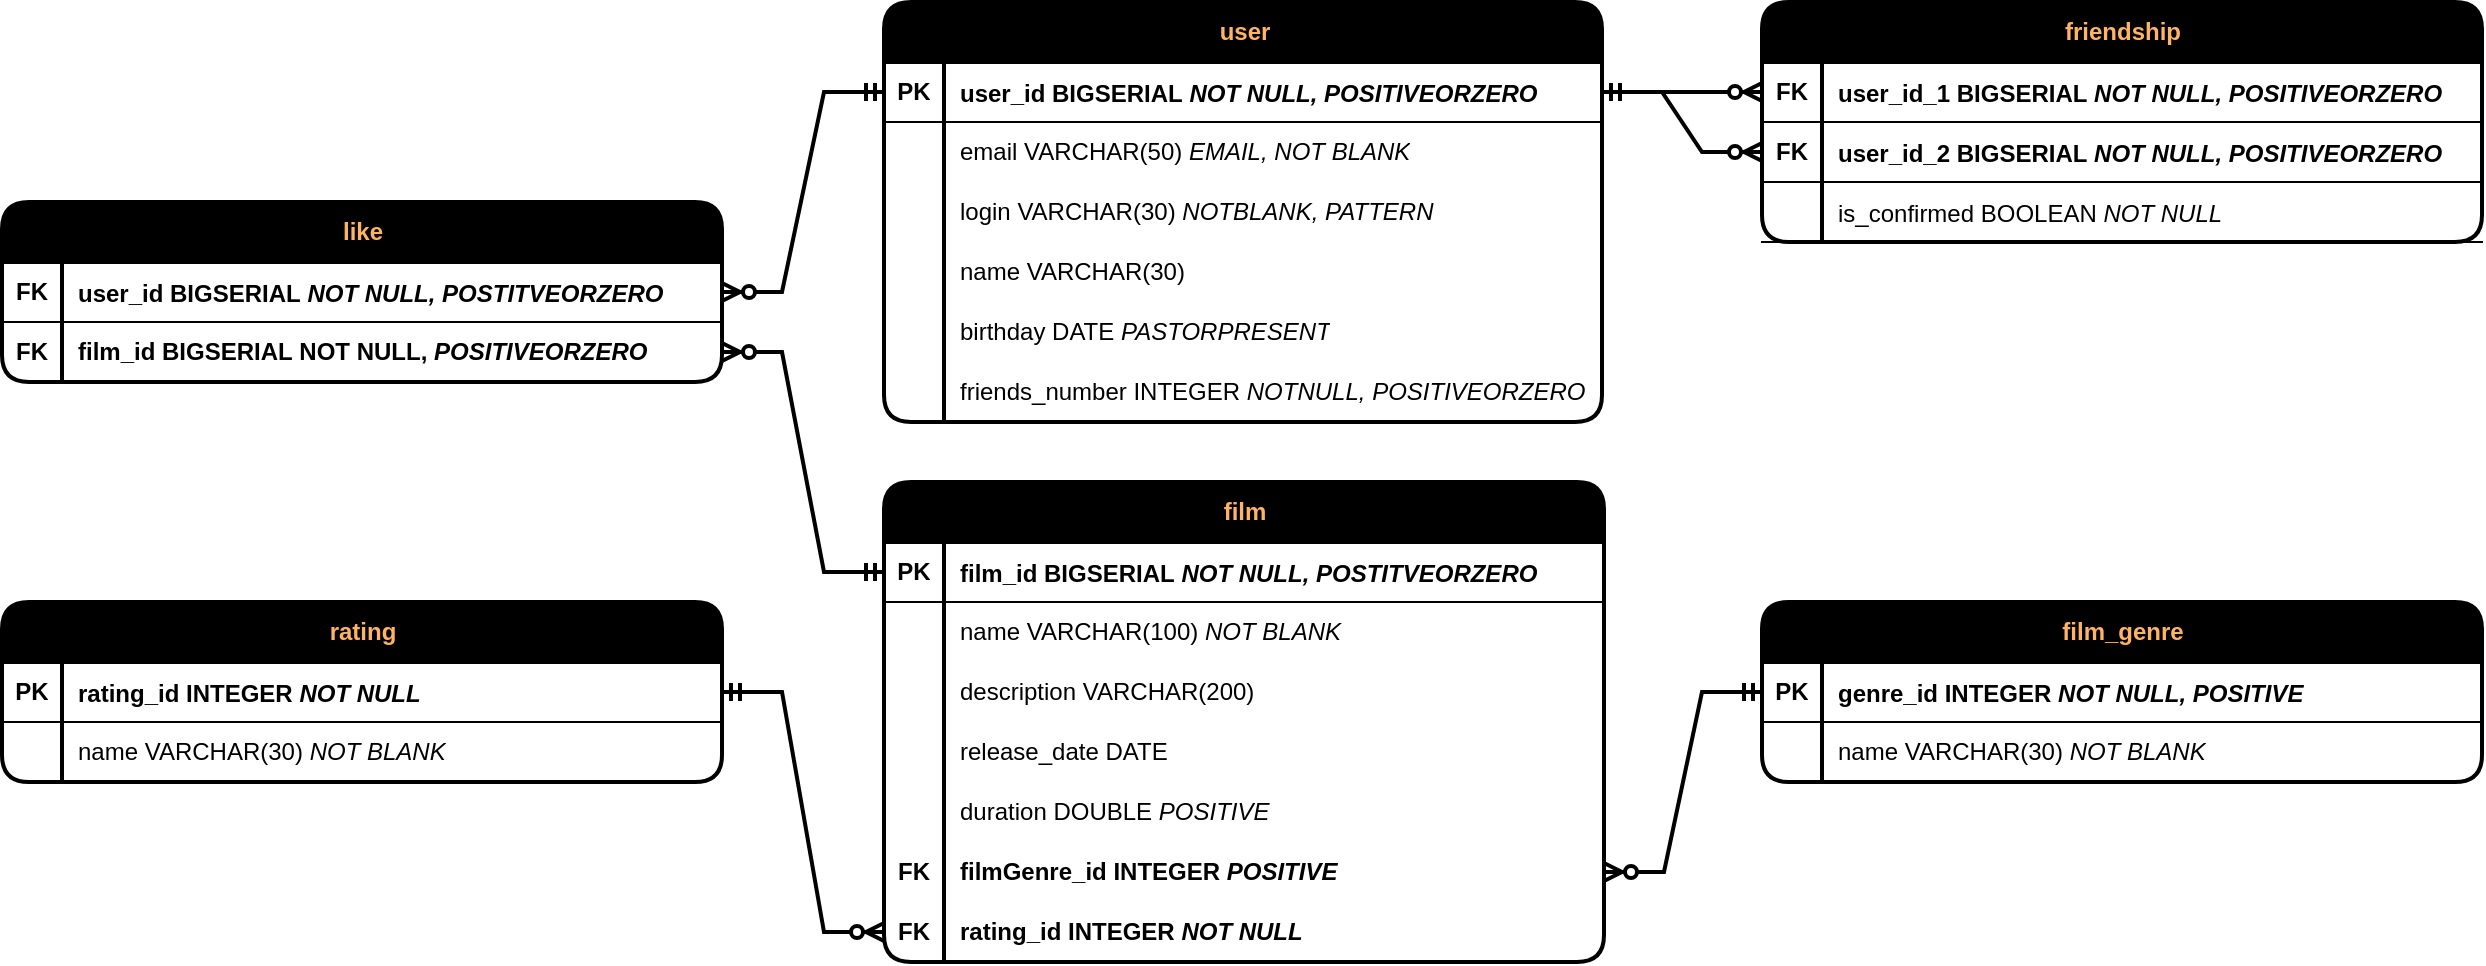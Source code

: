 <mxfile version="21.1.2" type="device">
  <diagram name="Страница 1" id="39bW88ZC9MvPnYo2P9we">
    <mxGraphModel dx="2245" dy="828" grid="1" gridSize="10" guides="1" tooltips="1" connect="1" arrows="1" fold="1" page="1" pageScale="1" pageWidth="827" pageHeight="1169" background="#ffffff" math="0" shadow="0">
      <root>
        <mxCell id="0" />
        <mxCell id="1" parent="0" />
        <mxCell id="6ghvBhx-7iUze7OaRWor-18" value="&lt;font color=&quot;#ffb366&quot;&gt;film&lt;/font&gt;" style="shape=table;startSize=30;container=1;collapsible=1;childLayout=tableLayout;fixedRows=1;rowLines=0;fontStyle=1;align=center;resizeLast=1;html=1;fillColor=#000000;rounded=1;shadow=0;swimlaneLine=1;strokeWidth=2;movable=1;resizable=1;rotatable=1;deletable=1;editable=1;locked=0;connectable=1;" parent="1" vertex="1">
          <mxGeometry x="361" y="280" width="360" height="240" as="geometry" />
        </mxCell>
        <mxCell id="6ghvBhx-7iUze7OaRWor-19" value="" style="shape=tableRow;horizontal=0;startSize=0;swimlaneHead=0;swimlaneBody=0;fillColor=none;collapsible=0;dropTarget=0;points=[[0,0.5],[1,0.5]];portConstraint=eastwest;top=0;left=0;right=0;bottom=1;" parent="6ghvBhx-7iUze7OaRWor-18" vertex="1">
          <mxGeometry y="30" width="360" height="30" as="geometry" />
        </mxCell>
        <mxCell id="6ghvBhx-7iUze7OaRWor-20" value="PK" style="shape=partialRectangle;connectable=0;fillColor=none;top=0;left=0;bottom=0;right=0;fontStyle=1;overflow=hidden;whiteSpace=wrap;html=1;" parent="6ghvBhx-7iUze7OaRWor-19" vertex="1">
          <mxGeometry width="30" height="30" as="geometry">
            <mxRectangle width="30" height="30" as="alternateBounds" />
          </mxGeometry>
        </mxCell>
        <mxCell id="6ghvBhx-7iUze7OaRWor-21" value="&lt;p style=&quot;line-height: 0%;&quot;&gt;&lt;span style=&quot;border-color: var(--border-color);&quot;&gt;film_id BIGSERIAL&amp;nbsp;&lt;i&gt;NOT NULL, POSTITVEORZERO&lt;/i&gt;&lt;/span&gt;&lt;/p&gt;" style="shape=partialRectangle;connectable=0;fillColor=none;top=0;left=0;bottom=0;right=0;align=left;spacingLeft=6;fontStyle=1;overflow=hidden;whiteSpace=wrap;html=1;strokeColor=default;labelBackgroundColor=default;" parent="6ghvBhx-7iUze7OaRWor-19" vertex="1">
          <mxGeometry x="30" width="330" height="30" as="geometry">
            <mxRectangle width="330" height="30" as="alternateBounds" />
          </mxGeometry>
        </mxCell>
        <mxCell id="6ghvBhx-7iUze7OaRWor-22" value="" style="shape=tableRow;horizontal=0;startSize=0;swimlaneHead=0;swimlaneBody=0;fillColor=none;collapsible=0;dropTarget=0;points=[[0,0.5],[1,0.5]];portConstraint=eastwest;top=0;left=0;right=0;bottom=0;" parent="6ghvBhx-7iUze7OaRWor-18" vertex="1">
          <mxGeometry y="60" width="360" height="30" as="geometry" />
        </mxCell>
        <mxCell id="6ghvBhx-7iUze7OaRWor-23" value="" style="shape=partialRectangle;connectable=0;fillColor=none;top=0;left=0;bottom=0;right=0;editable=1;overflow=hidden;whiteSpace=wrap;html=1;" parent="6ghvBhx-7iUze7OaRWor-22" vertex="1">
          <mxGeometry width="30" height="30" as="geometry">
            <mxRectangle width="30" height="30" as="alternateBounds" />
          </mxGeometry>
        </mxCell>
        <mxCell id="6ghvBhx-7iUze7OaRWor-24" value="name VARCHAR(100) &lt;i&gt;NOT BLANK&lt;/i&gt;" style="shape=partialRectangle;connectable=0;fillColor=none;top=0;left=0;bottom=0;right=0;align=left;spacingLeft=6;overflow=hidden;whiteSpace=wrap;html=1;" parent="6ghvBhx-7iUze7OaRWor-22" vertex="1">
          <mxGeometry x="30" width="330" height="30" as="geometry">
            <mxRectangle width="330" height="30" as="alternateBounds" />
          </mxGeometry>
        </mxCell>
        <mxCell id="6ghvBhx-7iUze7OaRWor-25" value="" style="shape=tableRow;horizontal=0;startSize=0;swimlaneHead=0;swimlaneBody=0;fillColor=none;collapsible=0;dropTarget=0;points=[[0,0.5],[1,0.5]];portConstraint=eastwest;top=0;left=0;right=0;bottom=0;" parent="6ghvBhx-7iUze7OaRWor-18" vertex="1">
          <mxGeometry y="90" width="360" height="30" as="geometry" />
        </mxCell>
        <mxCell id="6ghvBhx-7iUze7OaRWor-26" value="" style="shape=partialRectangle;connectable=0;fillColor=none;top=0;left=0;bottom=0;right=0;editable=1;overflow=hidden;whiteSpace=wrap;html=1;" parent="6ghvBhx-7iUze7OaRWor-25" vertex="1">
          <mxGeometry width="30" height="30" as="geometry">
            <mxRectangle width="30" height="30" as="alternateBounds" />
          </mxGeometry>
        </mxCell>
        <mxCell id="6ghvBhx-7iUze7OaRWor-27" value="description VARCHAR(200)" style="shape=partialRectangle;connectable=0;fillColor=none;top=0;left=0;bottom=0;right=0;align=left;spacingLeft=6;overflow=hidden;whiteSpace=wrap;html=1;" parent="6ghvBhx-7iUze7OaRWor-25" vertex="1">
          <mxGeometry x="30" width="330" height="30" as="geometry">
            <mxRectangle width="330" height="30" as="alternateBounds" />
          </mxGeometry>
        </mxCell>
        <mxCell id="6ghvBhx-7iUze7OaRWor-28" value="" style="shape=tableRow;horizontal=0;startSize=0;swimlaneHead=0;swimlaneBody=0;fillColor=none;collapsible=0;dropTarget=0;points=[[0,0.5],[1,0.5]];portConstraint=eastwest;top=0;left=0;right=0;bottom=0;" parent="6ghvBhx-7iUze7OaRWor-18" vertex="1">
          <mxGeometry y="120" width="360" height="30" as="geometry" />
        </mxCell>
        <mxCell id="6ghvBhx-7iUze7OaRWor-29" value="" style="shape=partialRectangle;connectable=0;fillColor=none;top=0;left=0;bottom=0;right=0;editable=1;overflow=hidden;whiteSpace=wrap;html=1;" parent="6ghvBhx-7iUze7OaRWor-28" vertex="1">
          <mxGeometry width="30" height="30" as="geometry">
            <mxRectangle width="30" height="30" as="alternateBounds" />
          </mxGeometry>
        </mxCell>
        <mxCell id="6ghvBhx-7iUze7OaRWor-30" value="release_date DATE" style="shape=partialRectangle;connectable=0;fillColor=none;top=0;left=0;bottom=0;right=0;align=left;spacingLeft=6;overflow=hidden;whiteSpace=wrap;html=1;" parent="6ghvBhx-7iUze7OaRWor-28" vertex="1">
          <mxGeometry x="30" width="330" height="30" as="geometry">
            <mxRectangle width="330" height="30" as="alternateBounds" />
          </mxGeometry>
        </mxCell>
        <mxCell id="6ghvBhx-7iUze7OaRWor-58" value="" style="shape=tableRow;horizontal=0;startSize=0;swimlaneHead=0;swimlaneBody=0;fillColor=none;collapsible=0;dropTarget=0;points=[[0,0.5],[1,0.5]];portConstraint=eastwest;top=0;left=0;right=0;bottom=0;" parent="6ghvBhx-7iUze7OaRWor-18" vertex="1">
          <mxGeometry y="150" width="360" height="30" as="geometry" />
        </mxCell>
        <mxCell id="6ghvBhx-7iUze7OaRWor-59" value="" style="shape=partialRectangle;connectable=0;fillColor=none;top=0;left=0;bottom=0;right=0;editable=1;overflow=hidden;whiteSpace=wrap;html=1;" parent="6ghvBhx-7iUze7OaRWor-58" vertex="1">
          <mxGeometry width="30" height="30" as="geometry">
            <mxRectangle width="30" height="30" as="alternateBounds" />
          </mxGeometry>
        </mxCell>
        <mxCell id="6ghvBhx-7iUze7OaRWor-60" value="duration DOUBLE &lt;i&gt;POSITIVE&lt;/i&gt;" style="shape=partialRectangle;connectable=0;fillColor=none;top=0;left=0;bottom=0;right=0;align=left;spacingLeft=6;overflow=hidden;whiteSpace=wrap;html=1;" parent="6ghvBhx-7iUze7OaRWor-58" vertex="1">
          <mxGeometry x="30" width="330" height="30" as="geometry">
            <mxRectangle width="330" height="30" as="alternateBounds" />
          </mxGeometry>
        </mxCell>
        <mxCell id="JO47bGwrj3WN4fhr2I05-1" value="" style="shape=tableRow;horizontal=0;startSize=0;swimlaneHead=0;swimlaneBody=0;fillColor=none;collapsible=0;dropTarget=0;points=[[0,0.5],[1,0.5]];portConstraint=eastwest;top=0;left=0;right=0;bottom=0;" parent="6ghvBhx-7iUze7OaRWor-18" vertex="1">
          <mxGeometry y="180" width="360" height="30" as="geometry" />
        </mxCell>
        <mxCell id="JO47bGwrj3WN4fhr2I05-2" value="&lt;b&gt;FK&lt;/b&gt;" style="shape=partialRectangle;connectable=0;fillColor=none;top=0;left=0;bottom=0;right=0;editable=1;overflow=hidden;whiteSpace=wrap;html=1;" parent="JO47bGwrj3WN4fhr2I05-1" vertex="1">
          <mxGeometry width="30" height="30" as="geometry">
            <mxRectangle width="30" height="30" as="alternateBounds" />
          </mxGeometry>
        </mxCell>
        <mxCell id="JO47bGwrj3WN4fhr2I05-3" value="&lt;b&gt;filmGenre_id INTEGER&amp;nbsp;&lt;i&gt;POSITIVE&lt;/i&gt;&lt;/b&gt;" style="shape=partialRectangle;connectable=0;fillColor=none;top=0;left=0;bottom=0;right=0;align=left;spacingLeft=6;overflow=hidden;whiteSpace=wrap;html=1;" parent="JO47bGwrj3WN4fhr2I05-1" vertex="1">
          <mxGeometry x="30" width="330" height="30" as="geometry">
            <mxRectangle width="330" height="30" as="alternateBounds" />
          </mxGeometry>
        </mxCell>
        <mxCell id="6ghvBhx-7iUze7OaRWor-83" value="" style="shape=tableRow;horizontal=0;startSize=0;swimlaneHead=0;swimlaneBody=0;fillColor=none;collapsible=0;dropTarget=0;points=[[0,0.5],[1,0.5]];portConstraint=eastwest;top=0;left=0;right=0;bottom=0;" parent="6ghvBhx-7iUze7OaRWor-18" vertex="1">
          <mxGeometry y="210" width="360" height="30" as="geometry" />
        </mxCell>
        <mxCell id="6ghvBhx-7iUze7OaRWor-84" value="&lt;b&gt;FK&lt;/b&gt;" style="shape=partialRectangle;connectable=0;fillColor=none;top=0;left=0;bottom=0;right=0;editable=1;overflow=hidden;whiteSpace=wrap;html=1;" parent="6ghvBhx-7iUze7OaRWor-83" vertex="1">
          <mxGeometry width="30" height="30" as="geometry">
            <mxRectangle width="30" height="30" as="alternateBounds" />
          </mxGeometry>
        </mxCell>
        <mxCell id="6ghvBhx-7iUze7OaRWor-85" value="&lt;b&gt;rating_id INTEGER &lt;i&gt;NOT NULL&lt;/i&gt;&lt;/b&gt;" style="shape=partialRectangle;connectable=0;fillColor=none;top=0;left=0;bottom=0;right=0;align=left;spacingLeft=6;overflow=hidden;whiteSpace=wrap;html=1;" parent="6ghvBhx-7iUze7OaRWor-83" vertex="1">
          <mxGeometry x="30" width="330" height="30" as="geometry">
            <mxRectangle width="330" height="30" as="alternateBounds" />
          </mxGeometry>
        </mxCell>
        <mxCell id="6ghvBhx-7iUze7OaRWor-109" value="&lt;font color=&quot;#ffb366&quot;&gt;user&lt;/font&gt;" style="shape=table;startSize=30;container=1;collapsible=1;childLayout=tableLayout;fixedRows=1;rowLines=0;fontStyle=1;align=center;resizeLast=1;html=1;fillColor=#000000;rounded=1;shadow=0;swimlaneLine=1;strokeWidth=2;movable=1;resizable=1;rotatable=1;deletable=1;editable=1;locked=0;connectable=1;" parent="1" vertex="1">
          <mxGeometry x="361" y="40" width="359" height="210" as="geometry" />
        </mxCell>
        <mxCell id="6ghvBhx-7iUze7OaRWor-110" value="" style="shape=tableRow;horizontal=0;startSize=0;swimlaneHead=0;swimlaneBody=0;fillColor=none;collapsible=0;dropTarget=0;points=[[0,0.5],[1,0.5]];portConstraint=eastwest;top=0;left=0;right=0;bottom=1;" parent="6ghvBhx-7iUze7OaRWor-109" vertex="1">
          <mxGeometry y="30" width="359" height="30" as="geometry" />
        </mxCell>
        <mxCell id="6ghvBhx-7iUze7OaRWor-111" value="PK" style="shape=partialRectangle;connectable=0;fillColor=none;top=0;left=0;bottom=0;right=0;fontStyle=1;overflow=hidden;whiteSpace=wrap;html=1;" parent="6ghvBhx-7iUze7OaRWor-110" vertex="1">
          <mxGeometry width="30" height="30" as="geometry">
            <mxRectangle width="30" height="30" as="alternateBounds" />
          </mxGeometry>
        </mxCell>
        <mxCell id="6ghvBhx-7iUze7OaRWor-112" value="&lt;p style=&quot;line-height: 0%;&quot;&gt;&lt;span style=&quot;border-color: var(--border-color);&quot;&gt;user_id&amp;nbsp;BIGSERIAL&amp;nbsp;&lt;i&gt;NOT NULL, POSITIVEORZERO&lt;/i&gt;&lt;/span&gt;&lt;/p&gt;" style="shape=partialRectangle;connectable=0;fillColor=none;top=0;left=0;bottom=0;right=0;align=left;spacingLeft=6;fontStyle=1;overflow=hidden;whiteSpace=wrap;html=1;strokeColor=default;labelBackgroundColor=default;" parent="6ghvBhx-7iUze7OaRWor-110" vertex="1">
          <mxGeometry x="30" width="329" height="30" as="geometry">
            <mxRectangle width="329" height="30" as="alternateBounds" />
          </mxGeometry>
        </mxCell>
        <mxCell id="6ghvBhx-7iUze7OaRWor-113" value="" style="shape=tableRow;horizontal=0;startSize=0;swimlaneHead=0;swimlaneBody=0;fillColor=none;collapsible=0;dropTarget=0;points=[[0,0.5],[1,0.5]];portConstraint=eastwest;top=0;left=0;right=0;bottom=0;" parent="6ghvBhx-7iUze7OaRWor-109" vertex="1">
          <mxGeometry y="60" width="359" height="30" as="geometry" />
        </mxCell>
        <mxCell id="6ghvBhx-7iUze7OaRWor-114" value="" style="shape=partialRectangle;connectable=0;fillColor=none;top=0;left=0;bottom=0;right=0;editable=1;overflow=hidden;whiteSpace=wrap;html=1;" parent="6ghvBhx-7iUze7OaRWor-113" vertex="1">
          <mxGeometry width="30" height="30" as="geometry">
            <mxRectangle width="30" height="30" as="alternateBounds" />
          </mxGeometry>
        </mxCell>
        <mxCell id="6ghvBhx-7iUze7OaRWor-115" value="email VARCHAR(50) &lt;i&gt;EMAIL,&lt;/i&gt;&amp;nbsp;&lt;i&gt;NOT BLANK&lt;/i&gt;" style="shape=partialRectangle;connectable=0;fillColor=none;top=0;left=0;bottom=0;right=0;align=left;spacingLeft=6;overflow=hidden;whiteSpace=wrap;html=1;" parent="6ghvBhx-7iUze7OaRWor-113" vertex="1">
          <mxGeometry x="30" width="329" height="30" as="geometry">
            <mxRectangle width="329" height="30" as="alternateBounds" />
          </mxGeometry>
        </mxCell>
        <mxCell id="6ghvBhx-7iUze7OaRWor-116" value="" style="shape=tableRow;horizontal=0;startSize=0;swimlaneHead=0;swimlaneBody=0;fillColor=none;collapsible=0;dropTarget=0;points=[[0,0.5],[1,0.5]];portConstraint=eastwest;top=0;left=0;right=0;bottom=0;" parent="6ghvBhx-7iUze7OaRWor-109" vertex="1">
          <mxGeometry y="90" width="359" height="30" as="geometry" />
        </mxCell>
        <mxCell id="6ghvBhx-7iUze7OaRWor-117" value="" style="shape=partialRectangle;connectable=0;fillColor=none;top=0;left=0;bottom=0;right=0;editable=1;overflow=hidden;whiteSpace=wrap;html=1;" parent="6ghvBhx-7iUze7OaRWor-116" vertex="1">
          <mxGeometry width="30" height="30" as="geometry">
            <mxRectangle width="30" height="30" as="alternateBounds" />
          </mxGeometry>
        </mxCell>
        <mxCell id="6ghvBhx-7iUze7OaRWor-118" value="login VARCHAR(30) &lt;i&gt;NOTBLANK, PATTERN&lt;/i&gt;" style="shape=partialRectangle;connectable=0;fillColor=none;top=0;left=0;bottom=0;right=0;align=left;spacingLeft=6;overflow=hidden;whiteSpace=wrap;html=1;" parent="6ghvBhx-7iUze7OaRWor-116" vertex="1">
          <mxGeometry x="30" width="329" height="30" as="geometry">
            <mxRectangle width="329" height="30" as="alternateBounds" />
          </mxGeometry>
        </mxCell>
        <mxCell id="6ghvBhx-7iUze7OaRWor-119" value="" style="shape=tableRow;horizontal=0;startSize=0;swimlaneHead=0;swimlaneBody=0;fillColor=none;collapsible=0;dropTarget=0;points=[[0,0.5],[1,0.5]];portConstraint=eastwest;top=0;left=0;right=0;bottom=0;" parent="6ghvBhx-7iUze7OaRWor-109" vertex="1">
          <mxGeometry y="120" width="359" height="30" as="geometry" />
        </mxCell>
        <mxCell id="6ghvBhx-7iUze7OaRWor-120" value="" style="shape=partialRectangle;connectable=0;fillColor=none;top=0;left=0;bottom=0;right=0;editable=1;overflow=hidden;whiteSpace=wrap;html=1;" parent="6ghvBhx-7iUze7OaRWor-119" vertex="1">
          <mxGeometry width="30" height="30" as="geometry">
            <mxRectangle width="30" height="30" as="alternateBounds" />
          </mxGeometry>
        </mxCell>
        <mxCell id="6ghvBhx-7iUze7OaRWor-121" value="name VARCHAR(30)" style="shape=partialRectangle;connectable=0;fillColor=none;top=0;left=0;bottom=0;right=0;align=left;spacingLeft=6;overflow=hidden;whiteSpace=wrap;html=1;" parent="6ghvBhx-7iUze7OaRWor-119" vertex="1">
          <mxGeometry x="30" width="329" height="30" as="geometry">
            <mxRectangle width="329" height="30" as="alternateBounds" />
          </mxGeometry>
        </mxCell>
        <mxCell id="6ghvBhx-7iUze7OaRWor-122" value="" style="shape=tableRow;horizontal=0;startSize=0;swimlaneHead=0;swimlaneBody=0;fillColor=none;collapsible=0;dropTarget=0;points=[[0,0.5],[1,0.5]];portConstraint=eastwest;top=0;left=0;right=0;bottom=0;" parent="6ghvBhx-7iUze7OaRWor-109" vertex="1">
          <mxGeometry y="150" width="359" height="30" as="geometry" />
        </mxCell>
        <mxCell id="6ghvBhx-7iUze7OaRWor-123" value="" style="shape=partialRectangle;connectable=0;fillColor=none;top=0;left=0;bottom=0;right=0;editable=1;overflow=hidden;whiteSpace=wrap;html=1;" parent="6ghvBhx-7iUze7OaRWor-122" vertex="1">
          <mxGeometry width="30" height="30" as="geometry">
            <mxRectangle width="30" height="30" as="alternateBounds" />
          </mxGeometry>
        </mxCell>
        <mxCell id="6ghvBhx-7iUze7OaRWor-124" value="birthday DATE &lt;i&gt;PASTORPRESENT&lt;/i&gt;" style="shape=partialRectangle;connectable=0;fillColor=none;top=0;left=0;bottom=0;right=0;align=left;spacingLeft=6;overflow=hidden;whiteSpace=wrap;html=1;" parent="6ghvBhx-7iUze7OaRWor-122" vertex="1">
          <mxGeometry x="30" width="329" height="30" as="geometry">
            <mxRectangle width="329" height="30" as="alternateBounds" />
          </mxGeometry>
        </mxCell>
        <mxCell id="6ghvBhx-7iUze7OaRWor-128" value="" style="shape=tableRow;horizontal=0;startSize=0;swimlaneHead=0;swimlaneBody=0;fillColor=none;collapsible=0;dropTarget=0;points=[[0,0.5],[1,0.5]];portConstraint=eastwest;top=0;left=0;right=0;bottom=0;" parent="6ghvBhx-7iUze7OaRWor-109" vertex="1">
          <mxGeometry y="180" width="359" height="30" as="geometry" />
        </mxCell>
        <mxCell id="6ghvBhx-7iUze7OaRWor-129" value="" style="shape=partialRectangle;connectable=0;fillColor=none;top=0;left=0;bottom=0;right=0;editable=1;overflow=hidden;whiteSpace=wrap;html=1;" parent="6ghvBhx-7iUze7OaRWor-128" vertex="1">
          <mxGeometry width="30" height="30" as="geometry">
            <mxRectangle width="30" height="30" as="alternateBounds" />
          </mxGeometry>
        </mxCell>
        <mxCell id="6ghvBhx-7iUze7OaRWor-130" value="friends_number INTEGER &lt;i&gt;NOTNULL, POSITIVEORZERO&lt;/i&gt;" style="shape=partialRectangle;connectable=0;fillColor=none;top=0;left=0;bottom=0;right=0;align=left;spacingLeft=6;overflow=hidden;whiteSpace=wrap;html=1;" parent="6ghvBhx-7iUze7OaRWor-128" vertex="1">
          <mxGeometry x="30" width="329" height="30" as="geometry">
            <mxRectangle width="329" height="30" as="alternateBounds" />
          </mxGeometry>
        </mxCell>
        <mxCell id="6ghvBhx-7iUze7OaRWor-131" value="&lt;font color=&quot;#ffb366&quot;&gt;friendship&lt;/font&gt;" style="shape=table;startSize=30;container=1;collapsible=1;childLayout=tableLayout;fixedRows=1;rowLines=0;fontStyle=1;align=center;resizeLast=1;html=1;fillColor=#000000;rounded=1;shadow=0;swimlaneLine=1;strokeWidth=2;flipH=0;flipV=0;movable=1;resizable=1;rotatable=1;deletable=1;editable=1;locked=0;connectable=1;" parent="1" vertex="1">
          <mxGeometry x="800" y="40" width="360" height="120" as="geometry" />
        </mxCell>
        <mxCell id="6ghvBhx-7iUze7OaRWor-132" value="" style="shape=tableRow;horizontal=0;startSize=0;swimlaneHead=0;swimlaneBody=0;fillColor=none;collapsible=0;dropTarget=0;points=[[0,0.5],[1,0.5]];portConstraint=eastwest;top=0;left=0;right=0;bottom=1;" parent="6ghvBhx-7iUze7OaRWor-131" vertex="1">
          <mxGeometry y="30" width="360" height="30" as="geometry" />
        </mxCell>
        <mxCell id="6ghvBhx-7iUze7OaRWor-133" value="FK" style="shape=partialRectangle;connectable=0;fillColor=none;top=0;left=0;bottom=0;right=0;fontStyle=1;overflow=hidden;whiteSpace=wrap;html=1;" parent="6ghvBhx-7iUze7OaRWor-132" vertex="1">
          <mxGeometry width="30" height="30" as="geometry">
            <mxRectangle width="30" height="30" as="alternateBounds" />
          </mxGeometry>
        </mxCell>
        <mxCell id="6ghvBhx-7iUze7OaRWor-134" value="&lt;p style=&quot;line-height: 0%;&quot;&gt;&lt;span style=&quot;border-color: var(--border-color);&quot;&gt;user_id_1&amp;nbsp;BIGSERIAL&amp;nbsp;&lt;i&gt;NOT NULL, POSITIVEORZERO&lt;/i&gt;&lt;/span&gt;&lt;/p&gt;" style="shape=partialRectangle;connectable=0;fillColor=none;top=0;left=0;bottom=0;right=0;align=left;spacingLeft=6;fontStyle=1;overflow=hidden;whiteSpace=wrap;html=1;strokeColor=default;labelBackgroundColor=default;" parent="6ghvBhx-7iUze7OaRWor-132" vertex="1">
          <mxGeometry x="30" width="330" height="30" as="geometry">
            <mxRectangle width="330" height="30" as="alternateBounds" />
          </mxGeometry>
        </mxCell>
        <mxCell id="6ghvBhx-7iUze7OaRWor-169" value="" style="shape=tableRow;horizontal=0;startSize=0;swimlaneHead=0;swimlaneBody=0;fillColor=none;collapsible=0;dropTarget=0;points=[[0,0.5],[1,0.5]];portConstraint=eastwest;top=0;left=0;right=0;bottom=1;" parent="6ghvBhx-7iUze7OaRWor-131" vertex="1">
          <mxGeometry y="60" width="360" height="30" as="geometry" />
        </mxCell>
        <mxCell id="6ghvBhx-7iUze7OaRWor-170" value="FK" style="shape=partialRectangle;connectable=0;fillColor=none;top=0;left=0;bottom=0;right=0;fontStyle=1;overflow=hidden;whiteSpace=wrap;html=1;" parent="6ghvBhx-7iUze7OaRWor-169" vertex="1">
          <mxGeometry width="30" height="30" as="geometry">
            <mxRectangle width="30" height="30" as="alternateBounds" />
          </mxGeometry>
        </mxCell>
        <mxCell id="6ghvBhx-7iUze7OaRWor-171" value="&lt;p style=&quot;line-height: 0%;&quot;&gt;&lt;span style=&quot;border-color: var(--border-color);&quot;&gt;user_id_2&amp;nbsp;BIGSERIAL&amp;nbsp;&lt;i&gt;NOT NULL, POSITIVEORZERO&lt;/i&gt;&lt;/span&gt;&lt;/p&gt;" style="shape=partialRectangle;connectable=0;fillColor=none;top=0;left=0;bottom=0;right=0;align=left;spacingLeft=6;fontStyle=1;overflow=hidden;whiteSpace=wrap;html=1;strokeColor=default;labelBackgroundColor=default;" parent="6ghvBhx-7iUze7OaRWor-169" vertex="1">
          <mxGeometry x="30" width="330" height="30" as="geometry">
            <mxRectangle width="330" height="30" as="alternateBounds" />
          </mxGeometry>
        </mxCell>
        <mxCell id="6ghvBhx-7iUze7OaRWor-179" value="" style="shape=tableRow;horizontal=0;startSize=0;swimlaneHead=0;swimlaneBody=0;fillColor=none;collapsible=0;dropTarget=0;points=[[0,0.5],[1,0.5]];portConstraint=eastwest;top=0;left=0;right=0;bottom=1;" parent="6ghvBhx-7iUze7OaRWor-131" vertex="1">
          <mxGeometry y="90" width="360" height="30" as="geometry" />
        </mxCell>
        <mxCell id="6ghvBhx-7iUze7OaRWor-180" value="" style="shape=partialRectangle;connectable=0;fillColor=none;top=0;left=0;bottom=0;right=0;fontStyle=1;overflow=hidden;whiteSpace=wrap;html=1;" parent="6ghvBhx-7iUze7OaRWor-179" vertex="1">
          <mxGeometry width="30" height="30" as="geometry">
            <mxRectangle width="30" height="30" as="alternateBounds" />
          </mxGeometry>
        </mxCell>
        <mxCell id="6ghvBhx-7iUze7OaRWor-181" value="&lt;p style=&quot;line-height: 0%;&quot;&gt;&lt;span style=&quot;font-weight: normal;&quot;&gt;is_confirmed BOOLEAN &lt;i&gt;NOT NULL&lt;/i&gt;&lt;/span&gt;&lt;/p&gt;" style="shape=partialRectangle;connectable=0;fillColor=none;top=0;left=0;bottom=0;right=0;align=left;spacingLeft=6;fontStyle=1;overflow=hidden;whiteSpace=wrap;html=1;strokeColor=default;labelBackgroundColor=default;" parent="6ghvBhx-7iUze7OaRWor-179" vertex="1">
          <mxGeometry x="30" width="330" height="30" as="geometry">
            <mxRectangle width="330" height="30" as="alternateBounds" />
          </mxGeometry>
        </mxCell>
        <mxCell id="6ghvBhx-7iUze7OaRWor-185" value="" style="edgeStyle=entityRelationEdgeStyle;fontSize=12;html=1;endArrow=ERzeroToMany;startArrow=ERmandOne;rounded=0;fontFamily=Helvetica;fontColor=default;entryX=0;entryY=0.5;entryDx=0;entryDy=0;exitX=1;exitY=0.5;exitDx=0;exitDy=0;shadow=0;jumpStyle=none;strokeWidth=2;movable=1;resizable=1;rotatable=1;deletable=1;editable=1;locked=0;connectable=1;" parent="1" source="6ghvBhx-7iUze7OaRWor-110" target="6ghvBhx-7iUze7OaRWor-132" edge="1">
          <mxGeometry width="100" height="100" relative="1" as="geometry">
            <mxPoint x="530" y="310" as="sourcePoint" />
            <mxPoint x="630" y="210" as="targetPoint" />
          </mxGeometry>
        </mxCell>
        <mxCell id="6ghvBhx-7iUze7OaRWor-186" value="" style="edgeStyle=entityRelationEdgeStyle;fontSize=12;html=1;endArrow=ERzeroToMany;startArrow=ERmandOne;rounded=0;fontFamily=Helvetica;fontColor=default;entryX=0;entryY=0.5;entryDx=0;entryDy=0;exitX=1;exitY=0.5;exitDx=0;exitDy=0;shadow=0;jumpStyle=none;strokeWidth=2;movable=1;resizable=1;rotatable=1;deletable=1;editable=1;locked=0;connectable=1;" parent="1" source="6ghvBhx-7iUze7OaRWor-110" target="6ghvBhx-7iUze7OaRWor-169" edge="1">
          <mxGeometry width="100" height="100" relative="1" as="geometry">
            <mxPoint x="730" y="95" as="sourcePoint" />
            <mxPoint x="850" y="95" as="targetPoint" />
          </mxGeometry>
        </mxCell>
        <mxCell id="6ghvBhx-7iUze7OaRWor-187" value="&lt;font color=&quot;#ffb366&quot;&gt;rating&lt;/font&gt;" style="shape=table;startSize=30;container=1;collapsible=1;childLayout=tableLayout;fixedRows=1;rowLines=0;fontStyle=1;align=center;resizeLast=1;html=1;fillColor=#000000;rounded=1;shadow=0;swimlaneLine=1;strokeWidth=2;movable=1;resizable=1;rotatable=1;deletable=1;editable=1;locked=0;connectable=1;" parent="1" vertex="1">
          <mxGeometry x="-80" y="340" width="360" height="90" as="geometry" />
        </mxCell>
        <mxCell id="6ghvBhx-7iUze7OaRWor-188" value="" style="shape=tableRow;horizontal=0;startSize=0;swimlaneHead=0;swimlaneBody=0;fillColor=none;collapsible=0;dropTarget=0;points=[[0,0.5],[1,0.5]];portConstraint=eastwest;top=0;left=0;right=0;bottom=1;" parent="6ghvBhx-7iUze7OaRWor-187" vertex="1">
          <mxGeometry y="30" width="360" height="30" as="geometry" />
        </mxCell>
        <mxCell id="6ghvBhx-7iUze7OaRWor-189" value="PK" style="shape=partialRectangle;connectable=0;fillColor=none;top=0;left=0;bottom=0;right=0;fontStyle=1;overflow=hidden;whiteSpace=wrap;html=1;" parent="6ghvBhx-7iUze7OaRWor-188" vertex="1">
          <mxGeometry width="30" height="30" as="geometry">
            <mxRectangle width="30" height="30" as="alternateBounds" />
          </mxGeometry>
        </mxCell>
        <mxCell id="6ghvBhx-7iUze7OaRWor-190" value="&lt;p style=&quot;line-height: 0%;&quot;&gt;rating_id INTEGER &lt;i&gt;NOT NULL&lt;/i&gt;&lt;/p&gt;" style="shape=partialRectangle;connectable=0;fillColor=none;top=0;left=0;bottom=0;right=0;align=left;spacingLeft=6;fontStyle=1;overflow=hidden;whiteSpace=wrap;html=1;strokeColor=default;labelBackgroundColor=default;" parent="6ghvBhx-7iUze7OaRWor-188" vertex="1">
          <mxGeometry x="30" width="330" height="30" as="geometry">
            <mxRectangle width="330" height="30" as="alternateBounds" />
          </mxGeometry>
        </mxCell>
        <mxCell id="6ghvBhx-7iUze7OaRWor-191" value="" style="shape=tableRow;horizontal=0;startSize=0;swimlaneHead=0;swimlaneBody=0;fillColor=none;collapsible=0;dropTarget=0;points=[[0,0.5],[1,0.5]];portConstraint=eastwest;top=0;left=0;right=0;bottom=0;" parent="6ghvBhx-7iUze7OaRWor-187" vertex="1">
          <mxGeometry y="60" width="360" height="30" as="geometry" />
        </mxCell>
        <mxCell id="6ghvBhx-7iUze7OaRWor-192" value="" style="shape=partialRectangle;connectable=0;fillColor=none;top=0;left=0;bottom=0;right=0;editable=1;overflow=hidden;whiteSpace=wrap;html=1;" parent="6ghvBhx-7iUze7OaRWor-191" vertex="1">
          <mxGeometry width="30" height="30" as="geometry">
            <mxRectangle width="30" height="30" as="alternateBounds" />
          </mxGeometry>
        </mxCell>
        <mxCell id="6ghvBhx-7iUze7OaRWor-193" value="name VARCHAR(30) &lt;i&gt;NOT BLANK&lt;/i&gt;" style="shape=partialRectangle;connectable=0;fillColor=none;top=0;left=0;bottom=0;right=0;align=left;spacingLeft=6;overflow=hidden;whiteSpace=wrap;html=1;" parent="6ghvBhx-7iUze7OaRWor-191" vertex="1">
          <mxGeometry x="30" width="330" height="30" as="geometry">
            <mxRectangle width="330" height="30" as="alternateBounds" />
          </mxGeometry>
        </mxCell>
        <mxCell id="6ghvBhx-7iUze7OaRWor-206" value="" style="edgeStyle=entityRelationEdgeStyle;fontSize=12;html=1;endArrow=ERzeroToMany;startArrow=ERmandOne;rounded=0;fontFamily=Helvetica;fontColor=default;entryX=0;entryY=0.5;entryDx=0;entryDy=0;exitX=1;exitY=0.5;exitDx=0;exitDy=0;shadow=0;jumpStyle=none;strokeWidth=2;movable=1;resizable=1;rotatable=1;deletable=1;editable=1;locked=0;connectable=1;" parent="1" source="6ghvBhx-7iUze7OaRWor-188" target="6ghvBhx-7iUze7OaRWor-83" edge="1">
          <mxGeometry width="100" height="100" relative="1" as="geometry">
            <mxPoint x="337" y="520" as="sourcePoint" />
            <mxPoint x="457" y="520" as="targetPoint" />
          </mxGeometry>
        </mxCell>
        <mxCell id="6ghvBhx-7iUze7OaRWor-207" value="&lt;font color=&quot;#ffb366&quot;&gt;like&lt;/font&gt;" style="shape=table;startSize=30;container=1;collapsible=1;childLayout=tableLayout;fixedRows=1;rowLines=0;fontStyle=1;align=center;resizeLast=1;html=1;fillColor=#000000;rounded=1;shadow=0;swimlaneLine=1;strokeWidth=2;movable=1;resizable=1;rotatable=1;deletable=1;editable=1;locked=0;connectable=1;" parent="1" vertex="1">
          <mxGeometry x="-80" y="140" width="360" height="90" as="geometry" />
        </mxCell>
        <mxCell id="6ghvBhx-7iUze7OaRWor-208" value="" style="shape=tableRow;horizontal=0;startSize=0;swimlaneHead=0;swimlaneBody=0;fillColor=none;collapsible=0;dropTarget=0;points=[[0,0.5],[1,0.5]];portConstraint=eastwest;top=0;left=0;right=0;bottom=1;" parent="6ghvBhx-7iUze7OaRWor-207" vertex="1">
          <mxGeometry y="30" width="360" height="30" as="geometry" />
        </mxCell>
        <mxCell id="6ghvBhx-7iUze7OaRWor-209" value="FK" style="shape=partialRectangle;connectable=0;fillColor=none;top=0;left=0;bottom=0;right=0;fontStyle=1;overflow=hidden;whiteSpace=wrap;html=1;" parent="6ghvBhx-7iUze7OaRWor-208" vertex="1">
          <mxGeometry width="30" height="30" as="geometry">
            <mxRectangle width="30" height="30" as="alternateBounds" />
          </mxGeometry>
        </mxCell>
        <mxCell id="6ghvBhx-7iUze7OaRWor-210" value="&lt;p style=&quot;line-height: 0%;&quot;&gt;user_id&amp;nbsp;BIGSERIAL&amp;nbsp;&lt;i style=&quot;border-color: var(--border-color);&quot;&gt;NOT NULL, POSTITVEORZERO&lt;/i&gt;&lt;br&gt;&lt;/p&gt;" style="shape=partialRectangle;connectable=0;fillColor=none;top=0;left=0;bottom=0;right=0;align=left;spacingLeft=6;fontStyle=1;overflow=hidden;whiteSpace=wrap;html=1;strokeColor=default;labelBackgroundColor=default;" parent="6ghvBhx-7iUze7OaRWor-208" vertex="1">
          <mxGeometry x="30" width="330" height="30" as="geometry">
            <mxRectangle width="330" height="30" as="alternateBounds" />
          </mxGeometry>
        </mxCell>
        <mxCell id="6ghvBhx-7iUze7OaRWor-211" value="" style="shape=tableRow;horizontal=0;startSize=0;swimlaneHead=0;swimlaneBody=0;fillColor=none;collapsible=0;dropTarget=0;points=[[0,0.5],[1,0.5]];portConstraint=eastwest;top=0;left=0;right=0;bottom=0;" parent="6ghvBhx-7iUze7OaRWor-207" vertex="1">
          <mxGeometry y="60" width="360" height="30" as="geometry" />
        </mxCell>
        <mxCell id="6ghvBhx-7iUze7OaRWor-212" value="FK" style="shape=partialRectangle;connectable=0;fillColor=none;top=0;left=0;bottom=0;right=0;editable=1;overflow=hidden;whiteSpace=wrap;html=1;fontStyle=1" parent="6ghvBhx-7iUze7OaRWor-211" vertex="1">
          <mxGeometry width="30" height="30" as="geometry">
            <mxRectangle width="30" height="30" as="alternateBounds" />
          </mxGeometry>
        </mxCell>
        <mxCell id="6ghvBhx-7iUze7OaRWor-213" value="&lt;b&gt;film_id&amp;nbsp;BIGSERIAL&amp;nbsp;NOT NULL, &lt;i&gt;POSITIVEORZERO&lt;/i&gt;&lt;/b&gt;" style="shape=partialRectangle;connectable=0;fillColor=none;top=0;left=0;bottom=0;right=0;align=left;spacingLeft=6;overflow=hidden;whiteSpace=wrap;html=1;" parent="6ghvBhx-7iUze7OaRWor-211" vertex="1">
          <mxGeometry x="30" width="330" height="30" as="geometry">
            <mxRectangle width="330" height="30" as="alternateBounds" />
          </mxGeometry>
        </mxCell>
        <mxCell id="6ghvBhx-7iUze7OaRWor-214" value="" style="edgeStyle=entityRelationEdgeStyle;fontSize=12;html=1;endArrow=ERzeroToMany;startArrow=ERmandOne;rounded=0;fontFamily=Helvetica;fontColor=default;entryX=1;entryY=0.5;entryDx=0;entryDy=0;exitX=0;exitY=0.5;exitDx=0;exitDy=0;shadow=0;jumpStyle=none;strokeWidth=2;movable=1;resizable=1;rotatable=1;deletable=1;editable=1;locked=0;connectable=1;" parent="1" source="6ghvBhx-7iUze7OaRWor-110" target="6ghvBhx-7iUze7OaRWor-208" edge="1">
          <mxGeometry width="100" height="100" relative="1" as="geometry">
            <mxPoint x="770" y="350" as="sourcePoint" />
            <mxPoint x="921" y="420" as="targetPoint" />
          </mxGeometry>
        </mxCell>
        <mxCell id="6ghvBhx-7iUze7OaRWor-215" value="" style="edgeStyle=entityRelationEdgeStyle;fontSize=12;html=1;endArrow=ERzeroToMany;startArrow=ERmandOne;rounded=0;fontFamily=Helvetica;fontColor=default;exitX=0;exitY=0.5;exitDx=0;exitDy=0;shadow=0;jumpStyle=none;strokeWidth=2;entryX=1;entryY=0.5;entryDx=0;entryDy=0;movable=1;resizable=1;rotatable=1;deletable=1;editable=1;locked=0;connectable=1;" parent="1" source="6ghvBhx-7iUze7OaRWor-19" target="6ghvBhx-7iUze7OaRWor-211" edge="1">
          <mxGeometry width="100" height="100" relative="1" as="geometry">
            <mxPoint x="371" y="95" as="sourcePoint" />
            <mxPoint x="270" y="360" as="targetPoint" />
          </mxGeometry>
        </mxCell>
        <mxCell id="6ghvBhx-7iUze7OaRWor-223" value="&lt;font color=&quot;#ffb366&quot;&gt;film_genre&lt;/font&gt;" style="shape=table;startSize=30;container=1;collapsible=1;childLayout=tableLayout;fixedRows=1;rowLines=0;fontStyle=1;align=center;resizeLast=1;html=1;fillColor=#000000;rounded=1;shadow=0;swimlaneLine=1;strokeWidth=2;" parent="1" vertex="1">
          <mxGeometry x="800" y="340" width="360" height="90" as="geometry" />
        </mxCell>
        <mxCell id="6ghvBhx-7iUze7OaRWor-224" value="" style="shape=tableRow;horizontal=0;startSize=0;swimlaneHead=0;swimlaneBody=0;fillColor=none;collapsible=0;dropTarget=0;points=[[0,0.5],[1,0.5]];portConstraint=eastwest;top=0;left=0;right=0;bottom=1;" parent="6ghvBhx-7iUze7OaRWor-223" vertex="1">
          <mxGeometry y="30" width="360" height="30" as="geometry" />
        </mxCell>
        <mxCell id="6ghvBhx-7iUze7OaRWor-225" value="PK" style="shape=partialRectangle;connectable=0;fillColor=none;top=0;left=0;bottom=0;right=0;fontStyle=1;overflow=hidden;whiteSpace=wrap;html=1;" parent="6ghvBhx-7iUze7OaRWor-224" vertex="1">
          <mxGeometry width="30" height="30" as="geometry">
            <mxRectangle width="30" height="30" as="alternateBounds" />
          </mxGeometry>
        </mxCell>
        <mxCell id="6ghvBhx-7iUze7OaRWor-226" value="&lt;p style=&quot;line-height: 0%;&quot;&gt;genre_id INTEGER &lt;i&gt;NOT NULL, POSITIVE&lt;/i&gt;&lt;/p&gt;" style="shape=partialRectangle;connectable=0;fillColor=none;top=0;left=0;bottom=0;right=0;align=left;spacingLeft=6;fontStyle=1;overflow=hidden;whiteSpace=wrap;html=1;strokeColor=default;labelBackgroundColor=default;" parent="6ghvBhx-7iUze7OaRWor-224" vertex="1">
          <mxGeometry x="30" width="330" height="30" as="geometry">
            <mxRectangle width="330" height="30" as="alternateBounds" />
          </mxGeometry>
        </mxCell>
        <mxCell id="6ghvBhx-7iUze7OaRWor-227" value="" style="shape=tableRow;horizontal=0;startSize=0;swimlaneHead=0;swimlaneBody=0;fillColor=none;collapsible=0;dropTarget=0;points=[[0,0.5],[1,0.5]];portConstraint=eastwest;top=0;left=0;right=0;bottom=0;" parent="6ghvBhx-7iUze7OaRWor-223" vertex="1">
          <mxGeometry y="60" width="360" height="30" as="geometry" />
        </mxCell>
        <mxCell id="6ghvBhx-7iUze7OaRWor-228" value="" style="shape=partialRectangle;connectable=0;fillColor=none;top=0;left=0;bottom=0;right=0;editable=1;overflow=hidden;whiteSpace=wrap;html=1;" parent="6ghvBhx-7iUze7OaRWor-227" vertex="1">
          <mxGeometry width="30" height="30" as="geometry">
            <mxRectangle width="30" height="30" as="alternateBounds" />
          </mxGeometry>
        </mxCell>
        <mxCell id="6ghvBhx-7iUze7OaRWor-229" value="name VARCHAR(30) &lt;i&gt;NOT BLANK&lt;/i&gt;" style="shape=partialRectangle;connectable=0;fillColor=none;top=0;left=0;bottom=0;right=0;align=left;spacingLeft=6;overflow=hidden;whiteSpace=wrap;html=1;" parent="6ghvBhx-7iUze7OaRWor-227" vertex="1">
          <mxGeometry x="30" width="330" height="30" as="geometry">
            <mxRectangle width="330" height="30" as="alternateBounds" />
          </mxGeometry>
        </mxCell>
        <mxCell id="6ghvBhx-7iUze7OaRWor-231" value="" style="edgeStyle=entityRelationEdgeStyle;fontSize=12;html=1;endArrow=ERzeroToMany;startArrow=ERmandOne;rounded=0;fontFamily=Helvetica;fontColor=default;entryX=1;entryY=0.5;entryDx=0;entryDy=0;exitX=0;exitY=0.5;exitDx=0;exitDy=0;shadow=0;jumpStyle=none;strokeWidth=2;movable=1;resizable=1;rotatable=1;deletable=1;editable=1;locked=0;connectable=1;" parent="1" source="6ghvBhx-7iUze7OaRWor-224" target="JO47bGwrj3WN4fhr2I05-1" edge="1">
          <mxGeometry width="100" height="100" relative="1" as="geometry">
            <mxPoint x="730" y="95" as="sourcePoint" />
            <mxPoint x="800" y="385" as="targetPoint" />
          </mxGeometry>
        </mxCell>
      </root>
    </mxGraphModel>
  </diagram>
</mxfile>
